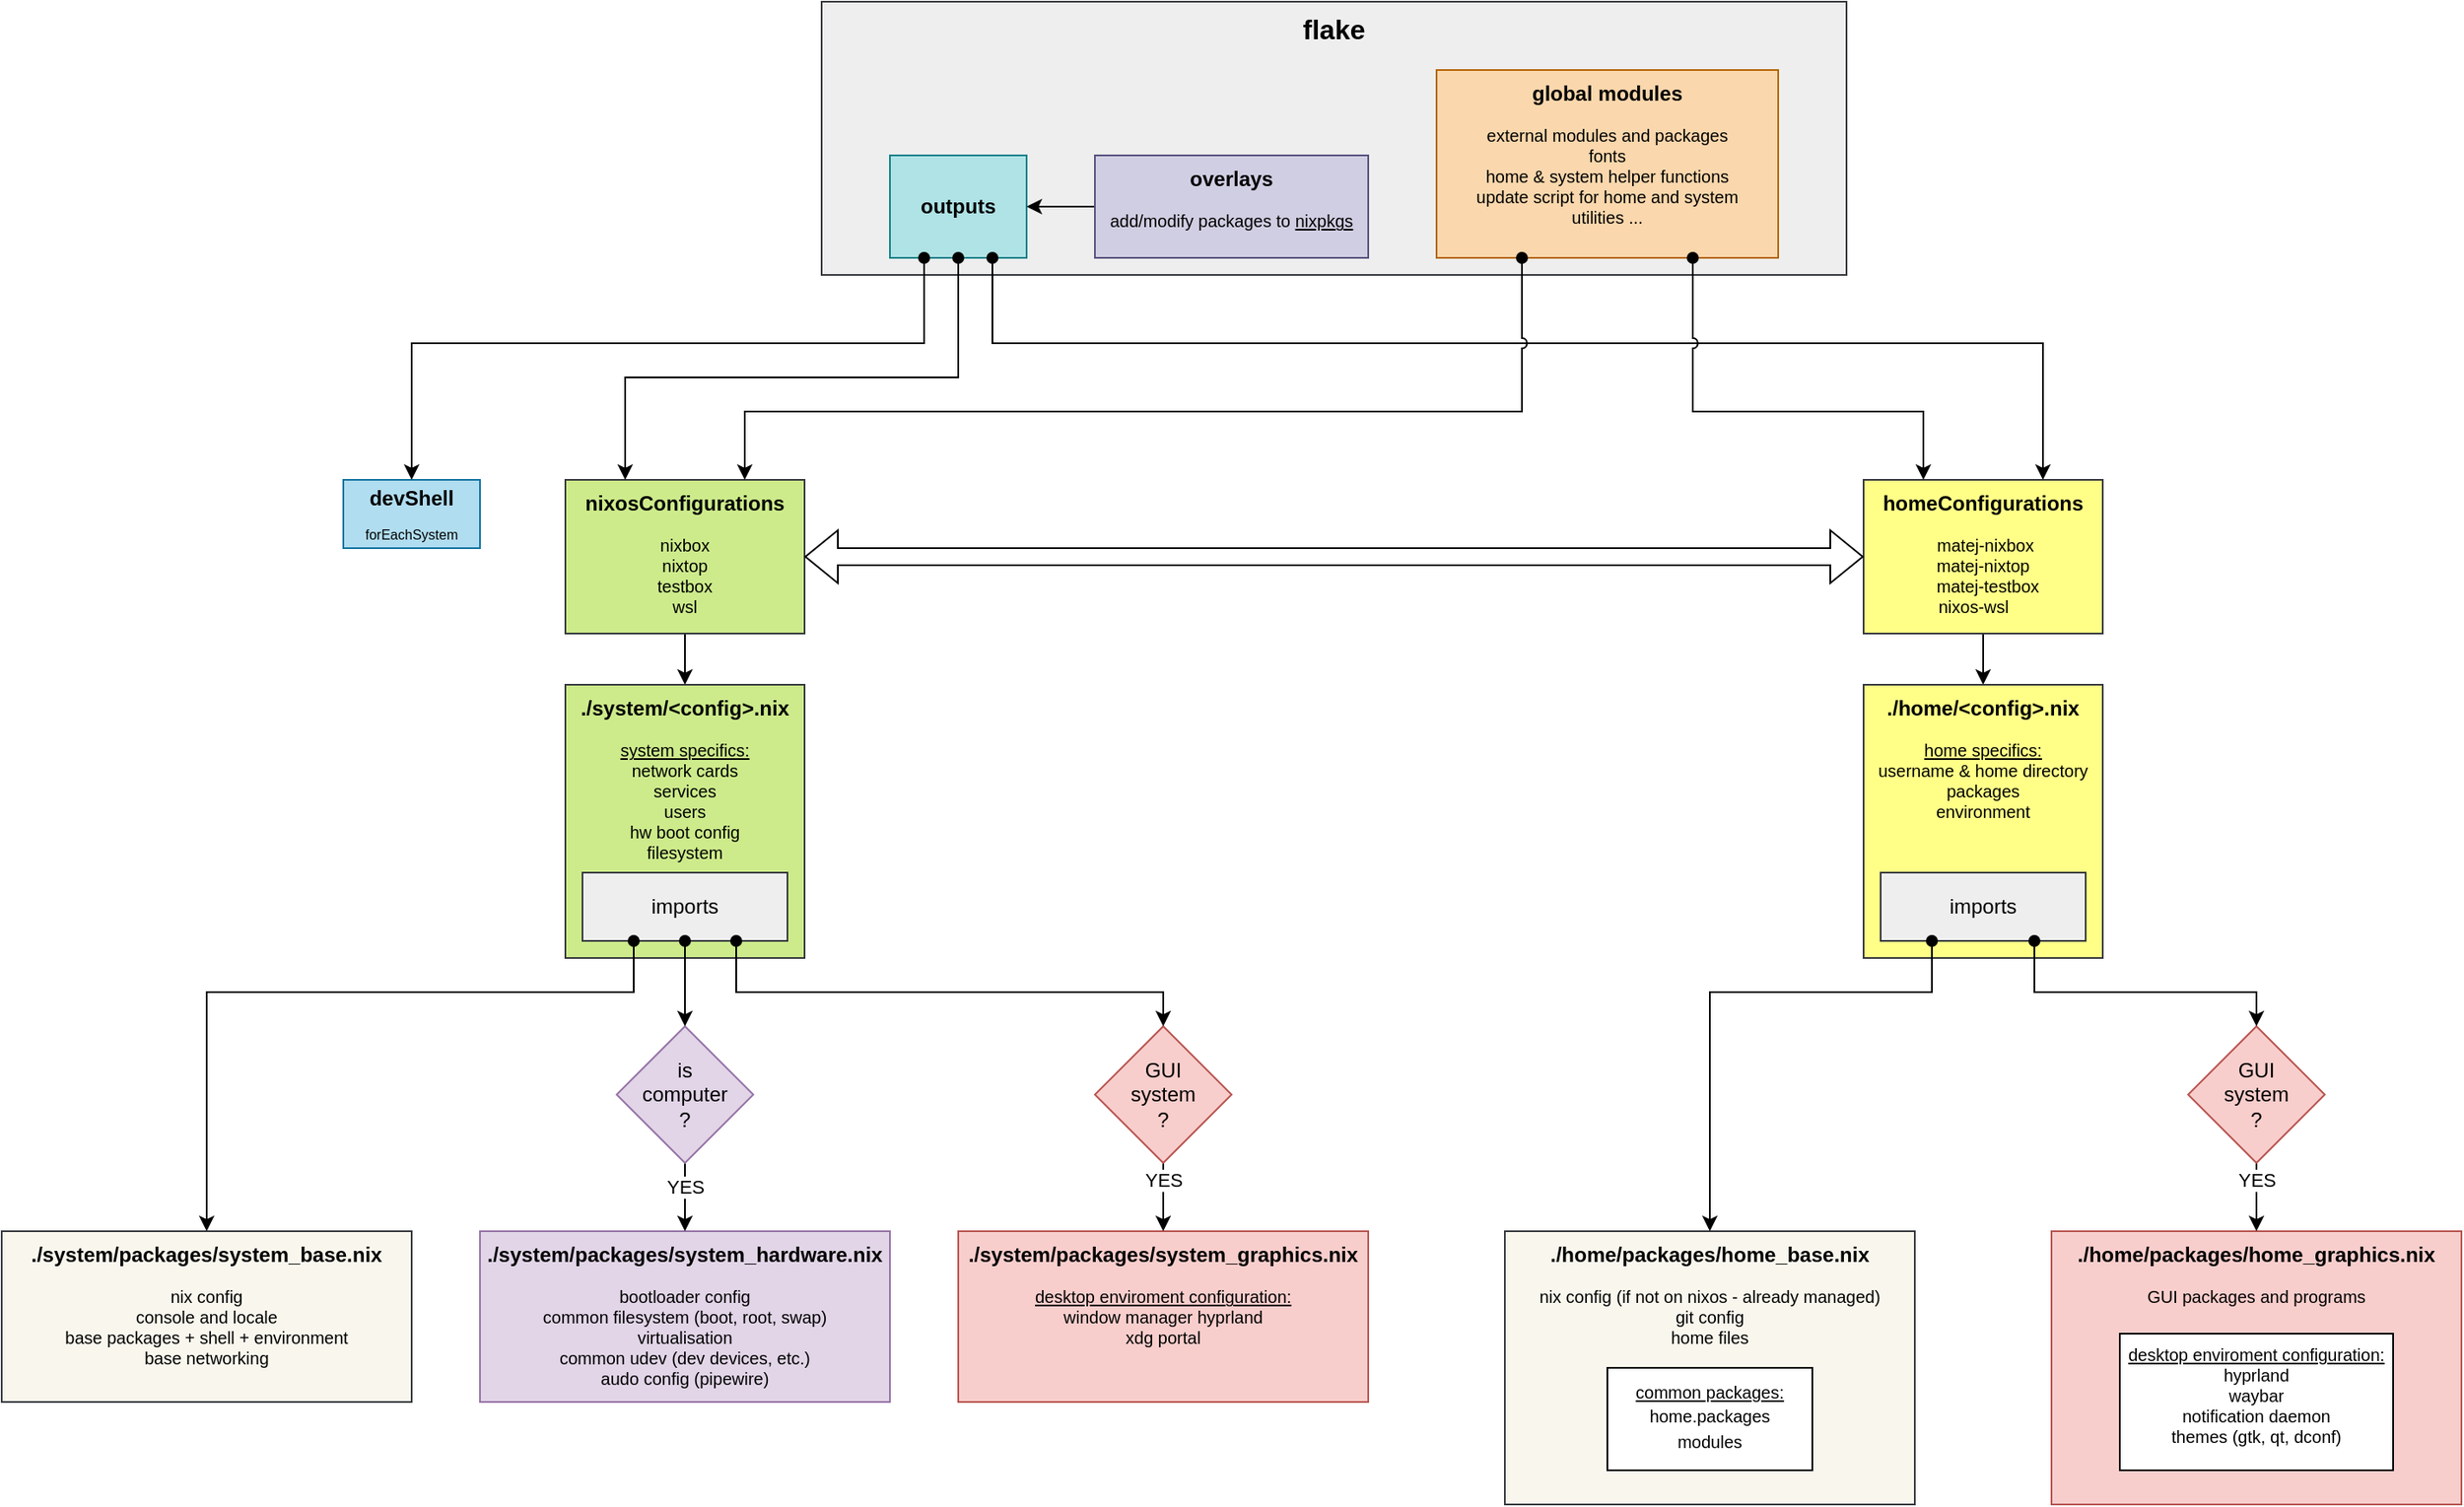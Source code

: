 <mxfile version="24.7.17">
  <diagram name="Page-1" id="z0ljnuLZ8hvUcW86Dbfz">
    <mxGraphModel dx="2077" dy="1123" grid="1" gridSize="10" guides="1" tooltips="1" connect="1" arrows="1" fold="1" page="1" pageScale="1" pageWidth="1654" pageHeight="1169" math="0" shadow="0">
      <root>
        <mxCell id="0" />
        <mxCell id="1" parent="0" />
        <mxCell id="VeEXooLfWUC7DyRXc2Is-2" value="&lt;b&gt;devShell&lt;/b&gt;&lt;div style=&quot;font-size: 8px;&quot;&gt;&lt;br&gt;&lt;div style=&quot;font-size: 8px;&quot;&gt;forEachSystem&lt;/div&gt;&lt;/div&gt;" style="rounded=0;whiteSpace=wrap;html=1;fillColor=#b1ddf0;strokeColor=#10739e;" vertex="1" parent="1">
          <mxGeometry x="320" y="400" width="80" height="40" as="geometry" />
        </mxCell>
        <mxCell id="VeEXooLfWUC7DyRXc2Is-42" style="edgeStyle=orthogonalEdgeStyle;rounded=0;orthogonalLoop=1;jettySize=auto;html=1;entryX=0.5;entryY=0;entryDx=0;entryDy=0;" edge="1" parent="1" source="VeEXooLfWUC7DyRXc2Is-3" target="VeEXooLfWUC7DyRXc2Is-28">
          <mxGeometry relative="1" as="geometry" />
        </mxCell>
        <mxCell id="VeEXooLfWUC7DyRXc2Is-3" value="&lt;b&gt;homeConfigurations&lt;/b&gt;&lt;div style=&quot;font-size: 10px;&quot;&gt;&lt;br&gt;&lt;/div&gt;&lt;div style=&quot;font-size: 10px;&quot;&gt;&amp;nbsp;matej-nixbox&lt;/div&gt;&lt;div style=&quot;font-size: 10px;&quot;&gt;matej-nixtop&lt;/div&gt;&lt;div style=&quot;font-size: 10px;&quot;&gt;&amp;nbsp; matej-testbox&lt;/div&gt;&lt;div style=&quot;font-size: 10px;&quot;&gt;&lt;span style=&quot;background-color: initial;&quot;&gt;nixos-wsl&amp;nbsp; &amp;nbsp;&amp;nbsp;&lt;/span&gt;&lt;/div&gt;" style="rounded=0;whiteSpace=wrap;html=1;verticalAlign=top;fillColor=#ffff88;strokeColor=#36393d;" vertex="1" parent="1">
          <mxGeometry x="1210" y="400" width="140" height="90" as="geometry" />
        </mxCell>
        <mxCell id="VeEXooLfWUC7DyRXc2Is-13" style="edgeStyle=orthogonalEdgeStyle;rounded=0;orthogonalLoop=1;jettySize=auto;html=1;entryX=0.5;entryY=0;entryDx=0;entryDy=0;" edge="1" parent="1" source="VeEXooLfWUC7DyRXc2Is-6" target="VeEXooLfWUC7DyRXc2Is-12">
          <mxGeometry relative="1" as="geometry" />
        </mxCell>
        <mxCell id="VeEXooLfWUC7DyRXc2Is-6" value="&lt;b&gt;nixosConfigurations&lt;/b&gt;&lt;div style=&quot;font-size: 10px;&quot;&gt;&lt;font style=&quot;font-size: 10px;&quot;&gt;&lt;br&gt;&lt;/font&gt;&lt;/div&gt;&lt;div style=&quot;font-size: 10px;&quot;&gt;&lt;font style=&quot;font-size: 10px;&quot;&gt;nixbox&lt;/font&gt;&lt;/div&gt;&lt;div style=&quot;font-size: 10px;&quot;&gt;&lt;font style=&quot;font-size: 10px;&quot;&gt;nixtop&lt;/font&gt;&lt;/div&gt;&lt;div style=&quot;font-size: 10px;&quot;&gt;&lt;font style=&quot;font-size: 10px;&quot;&gt;testbox&lt;/font&gt;&lt;/div&gt;&lt;div style=&quot;font-size: 10px;&quot;&gt;&lt;font style=&quot;font-size: 10px;&quot;&gt;wsl&lt;/font&gt;&lt;/div&gt;" style="rounded=0;whiteSpace=wrap;html=1;verticalAlign=top;fillColor=#cdeb8b;strokeColor=#36393d;" vertex="1" parent="1">
          <mxGeometry x="450" y="400" width="140" height="90" as="geometry" />
        </mxCell>
        <mxCell id="VeEXooLfWUC7DyRXc2Is-10" value="" style="shape=flexArrow;endArrow=classic;startArrow=classic;html=1;rounded=0;entryX=0;entryY=0.5;entryDx=0;entryDy=0;exitX=1;exitY=0.5;exitDx=0;exitDy=0;" edge="1" parent="1" source="VeEXooLfWUC7DyRXc2Is-6" target="VeEXooLfWUC7DyRXc2Is-3">
          <mxGeometry width="100" height="100" relative="1" as="geometry">
            <mxPoint x="390" y="530" as="sourcePoint" />
            <mxPoint x="490" y="430" as="targetPoint" />
          </mxGeometry>
        </mxCell>
        <mxCell id="VeEXooLfWUC7DyRXc2Is-12" value="&lt;b&gt;./system/&amp;lt;config&amp;gt;.nix&lt;/b&gt;&lt;div style=&quot;font-size: 10px;&quot;&gt;&lt;font style=&quot;font-size: 10px;&quot;&gt;&lt;br&gt;&lt;/font&gt;&lt;/div&gt;&lt;div style=&quot;font-size: 10px;&quot;&gt;&lt;font style=&quot;font-size: 10px;&quot;&gt;&lt;u&gt;system specifics:&lt;/u&gt;&lt;/font&gt;&lt;/div&gt;&lt;div style=&quot;font-size: 10px;&quot;&gt;&lt;font style=&quot;font-size: 10px;&quot;&gt;network cards&lt;/font&gt;&lt;/div&gt;&lt;div style=&quot;font-size: 10px;&quot;&gt;services&lt;/div&gt;&lt;div style=&quot;font-size: 10px;&quot;&gt;users&lt;/div&gt;&lt;div style=&quot;font-size: 10px;&quot;&gt;hw boot config&lt;/div&gt;&lt;div style=&quot;font-size: 10px;&quot;&gt;filesystem&lt;/div&gt;&lt;div style=&quot;font-size: 10px;&quot;&gt;&lt;br&gt;&lt;/div&gt;" style="rounded=0;whiteSpace=wrap;html=1;verticalAlign=top;fillColor=#cdeb8b;strokeColor=#36393d;" vertex="1" parent="1">
          <mxGeometry x="450" y="520" width="140" height="160" as="geometry" />
        </mxCell>
        <mxCell id="VeEXooLfWUC7DyRXc2Is-14" value="&lt;b&gt;./system/packages/system_base.nix&lt;/b&gt;&lt;div style=&quot;font-size: 10px;&quot;&gt;&lt;font style=&quot;font-size: 10px;&quot;&gt;&lt;br&gt;&lt;/font&gt;&lt;/div&gt;&lt;div style=&quot;font-size: 10px;&quot;&gt;nix config&lt;/div&gt;&lt;div style=&quot;font-size: 10px;&quot;&gt;console and locale&lt;/div&gt;&lt;div style=&quot;font-size: 10px;&quot;&gt;base packages + shell + environment&lt;/div&gt;&lt;div style=&quot;font-size: 10px;&quot;&gt;base networking&lt;/div&gt;" style="rounded=0;whiteSpace=wrap;html=1;verticalAlign=top;fillColor=#f9f7ed;strokeColor=#36393d;" vertex="1" parent="1">
          <mxGeometry x="120" y="840" width="240" height="100" as="geometry" />
        </mxCell>
        <mxCell id="VeEXooLfWUC7DyRXc2Is-15" value="&lt;b&gt;./system/packages/system_graphics.nix&lt;/b&gt;&lt;div style=&quot;font-size: 10px;&quot;&gt;&lt;br&gt;&lt;/div&gt;&lt;div style=&quot;font-size: 10px;&quot;&gt;&lt;u&gt;desktop enviroment configuration:&lt;/u&gt;&lt;/div&gt;&lt;div style=&quot;font-size: 10px;&quot;&gt;window manager hyprland&lt;/div&gt;&lt;div style=&quot;font-size: 10px;&quot;&gt;xdg portal&lt;/div&gt;" style="rounded=0;whiteSpace=wrap;html=1;verticalAlign=top;fillColor=#f8cecc;strokeColor=#b85450;" vertex="1" parent="1">
          <mxGeometry x="680" y="840" width="240" height="100" as="geometry" />
        </mxCell>
        <mxCell id="VeEXooLfWUC7DyRXc2Is-16" value="&lt;b&gt;./system/packages/system_hardware.nix&lt;/b&gt;&lt;div style=&quot;font-size: 10px;&quot;&gt;&lt;font style=&quot;font-size: 10px;&quot;&gt;&lt;br&gt;&lt;/font&gt;&lt;/div&gt;&lt;div style=&quot;font-size: 10px;&quot;&gt;bootloader config&lt;/div&gt;&lt;div style=&quot;font-size: 10px;&quot;&gt;common filesystem (boot, root, swap)&lt;/div&gt;&lt;div style=&quot;font-size: 10px;&quot;&gt;virtualisation&lt;/div&gt;&lt;div style=&quot;font-size: 10px;&quot;&gt;common udev (dev devices, etc.)&lt;/div&gt;&lt;div style=&quot;font-size: 10px;&quot;&gt;audo config (&lt;span style=&quot;background-color: initial;&quot;&gt;pipewire)&lt;/span&gt;&lt;/div&gt;" style="rounded=0;whiteSpace=wrap;html=1;verticalAlign=top;fillColor=#e1d5e7;strokeColor=#9673a6;" vertex="1" parent="1">
          <mxGeometry x="400" y="840" width="240" height="100" as="geometry" />
        </mxCell>
        <mxCell id="VeEXooLfWUC7DyRXc2Is-20" style="edgeStyle=orthogonalEdgeStyle;rounded=0;orthogonalLoop=1;jettySize=auto;html=1;entryX=0.5;entryY=0;entryDx=0;entryDy=0;" edge="1" parent="1" source="VeEXooLfWUC7DyRXc2Is-18" target="VeEXooLfWUC7DyRXc2Is-16">
          <mxGeometry relative="1" as="geometry" />
        </mxCell>
        <mxCell id="VeEXooLfWUC7DyRXc2Is-21" value="YES" style="edgeLabel;html=1;align=center;verticalAlign=middle;resizable=0;points=[];" vertex="1" connectable="0" parent="VeEXooLfWUC7DyRXc2Is-20">
          <mxGeometry x="-0.321" y="2" relative="1" as="geometry">
            <mxPoint x="-2" as="offset" />
          </mxGeometry>
        </mxCell>
        <mxCell id="VeEXooLfWUC7DyRXc2Is-18" value="&lt;div&gt;is&lt;/div&gt;&lt;div&gt;computer&lt;/div&gt;&lt;div&gt;?&lt;/div&gt;" style="rhombus;whiteSpace=wrap;html=1;verticalAlign=middle;rounded=0;fillColor=#e1d5e7;strokeColor=#9673a6;" vertex="1" parent="1">
          <mxGeometry x="480" y="720" width="80" height="80" as="geometry" />
        </mxCell>
        <mxCell id="VeEXooLfWUC7DyRXc2Is-25" style="edgeStyle=orthogonalEdgeStyle;rounded=0;orthogonalLoop=1;jettySize=auto;html=1;entryX=0.5;entryY=0;entryDx=0;entryDy=0;" edge="1" parent="1" source="VeEXooLfWUC7DyRXc2Is-23" target="VeEXooLfWUC7DyRXc2Is-15">
          <mxGeometry relative="1" as="geometry" />
        </mxCell>
        <mxCell id="VeEXooLfWUC7DyRXc2Is-26" value="YES" style="edgeLabel;html=1;align=center;verticalAlign=middle;resizable=0;points=[];" vertex="1" connectable="0" parent="VeEXooLfWUC7DyRXc2Is-25">
          <mxGeometry x="-0.477" y="-1" relative="1" as="geometry">
            <mxPoint x="1" y="-1" as="offset" />
          </mxGeometry>
        </mxCell>
        <mxCell id="VeEXooLfWUC7DyRXc2Is-23" value="&lt;div&gt;&lt;span style=&quot;background-color: initial;&quot;&gt;GUI&lt;/span&gt;&lt;/div&gt;&lt;div&gt;system&lt;/div&gt;&lt;div&gt;?&lt;/div&gt;" style="rhombus;whiteSpace=wrap;html=1;verticalAlign=middle;rounded=0;fillColor=#f8cecc;strokeColor=#b85450;" vertex="1" parent="1">
          <mxGeometry x="760" y="720" width="80" height="80" as="geometry" />
        </mxCell>
        <mxCell id="VeEXooLfWUC7DyRXc2Is-27" value="imports" style="rounded=0;whiteSpace=wrap;html=1;fillColor=#eeeeee;strokeColor=#36393d;" vertex="1" parent="1">
          <mxGeometry x="460" y="630" width="120" height="40" as="geometry" />
        </mxCell>
        <mxCell id="VeEXooLfWUC7DyRXc2Is-17" style="edgeStyle=orthogonalEdgeStyle;rounded=0;orthogonalLoop=1;jettySize=auto;html=1;entryX=0.5;entryY=0;entryDx=0;entryDy=0;exitX=0.25;exitY=1;exitDx=0;exitDy=0;startArrow=oval;startFill=1;jumpStyle=gap;" edge="1" parent="1" source="VeEXooLfWUC7DyRXc2Is-27" target="VeEXooLfWUC7DyRXc2Is-14">
          <mxGeometry relative="1" as="geometry">
            <Array as="points">
              <mxPoint x="490" y="700" />
              <mxPoint x="240" y="700" />
            </Array>
          </mxGeometry>
        </mxCell>
        <mxCell id="VeEXooLfWUC7DyRXc2Is-19" value="" style="edgeStyle=orthogonalEdgeStyle;rounded=0;orthogonalLoop=1;jettySize=auto;html=1;exitX=0.5;exitY=1;exitDx=0;exitDy=0;startArrow=oval;startFill=1;jumpStyle=gap;" edge="1" parent="1" source="VeEXooLfWUC7DyRXc2Is-27" target="VeEXooLfWUC7DyRXc2Is-18">
          <mxGeometry relative="1" as="geometry" />
        </mxCell>
        <mxCell id="VeEXooLfWUC7DyRXc2Is-24" value="" style="edgeStyle=orthogonalEdgeStyle;rounded=0;orthogonalLoop=1;jettySize=auto;html=1;exitX=0.75;exitY=1;exitDx=0;exitDy=0;startArrow=oval;startFill=1;jumpStyle=arc;jumpSize=7.087;" edge="1" parent="1" source="VeEXooLfWUC7DyRXc2Is-27" target="VeEXooLfWUC7DyRXc2Is-23">
          <mxGeometry relative="1" as="geometry">
            <Array as="points">
              <mxPoint x="550" y="700" />
              <mxPoint x="800" y="700" />
            </Array>
          </mxGeometry>
        </mxCell>
        <mxCell id="VeEXooLfWUC7DyRXc2Is-28" value="&lt;b&gt;./home/&amp;lt;config&amp;gt;.nix&lt;/b&gt;&lt;div style=&quot;font-size: 10px;&quot;&gt;&lt;font style=&quot;font-size: 10px;&quot;&gt;&lt;br&gt;&lt;/font&gt;&lt;/div&gt;&lt;div style=&quot;font-size: 10px;&quot;&gt;&lt;font style=&quot;font-size: 10px;&quot;&gt;&lt;u&gt;home specifics:&lt;/u&gt;&lt;/font&gt;&lt;/div&gt;&lt;div style=&quot;font-size: 10px;&quot;&gt;username &amp;amp; home directory&lt;/div&gt;&lt;div style=&quot;font-size: 10px;&quot;&gt;packages&lt;/div&gt;&lt;div style=&quot;font-size: 10px;&quot;&gt;environment&lt;/div&gt;&lt;div style=&quot;font-size: 10px;&quot;&gt;&lt;br&gt;&lt;/div&gt;" style="rounded=0;whiteSpace=wrap;html=1;verticalAlign=top;fillColor=#ffff88;strokeColor=#36393d;" vertex="1" parent="1">
          <mxGeometry x="1210" y="520" width="140" height="160" as="geometry" />
        </mxCell>
        <mxCell id="VeEXooLfWUC7DyRXc2Is-29" value="&lt;b&gt;./home/packages/home_base.nix&lt;/b&gt;&lt;div style=&quot;font-size: 10px;&quot;&gt;&lt;font style=&quot;font-size: 10px;&quot;&gt;&lt;br&gt;&lt;/font&gt;&lt;/div&gt;&lt;div style=&quot;font-size: 10px;&quot;&gt;nix config (if not on nixos - already managed)&lt;/div&gt;&lt;div style=&quot;font-size: 10px;&quot;&gt;&lt;span style=&quot;background-color: initial;&quot;&gt;git config&lt;/span&gt;&lt;/div&gt;&lt;div style=&quot;font-size: 10px;&quot;&gt;home files&lt;/div&gt;" style="rounded=0;whiteSpace=wrap;html=1;verticalAlign=top;fillColor=#f9f7ed;strokeColor=#36393d;" vertex="1" parent="1">
          <mxGeometry x="1000" y="840" width="240" height="160" as="geometry" />
        </mxCell>
        <mxCell id="VeEXooLfWUC7DyRXc2Is-30" value="&lt;b&gt;./home/packages/home_graphics.nix&lt;/b&gt;&lt;div style=&quot;font-size: 10px;&quot;&gt;&lt;br&gt;&lt;/div&gt;&lt;div style=&quot;font-size: 10px;&quot;&gt;GUI packages and programs&lt;br&gt;&lt;/div&gt;" style="rounded=0;whiteSpace=wrap;html=1;verticalAlign=top;fillColor=#f8cecc;strokeColor=#b85450;" vertex="1" parent="1">
          <mxGeometry x="1320" y="840" width="240" height="160" as="geometry" />
        </mxCell>
        <mxCell id="VeEXooLfWUC7DyRXc2Is-35" style="edgeStyle=orthogonalEdgeStyle;rounded=0;orthogonalLoop=1;jettySize=auto;html=1;entryX=0.5;entryY=0;entryDx=0;entryDy=0;" edge="1" parent="1" source="VeEXooLfWUC7DyRXc2Is-37" target="VeEXooLfWUC7DyRXc2Is-30">
          <mxGeometry relative="1" as="geometry" />
        </mxCell>
        <mxCell id="VeEXooLfWUC7DyRXc2Is-36" value="YES" style="edgeLabel;html=1;align=center;verticalAlign=middle;resizable=0;points=[];" vertex="1" connectable="0" parent="VeEXooLfWUC7DyRXc2Is-35">
          <mxGeometry x="-0.477" y="-1" relative="1" as="geometry">
            <mxPoint x="1" y="-1" as="offset" />
          </mxGeometry>
        </mxCell>
        <mxCell id="VeEXooLfWUC7DyRXc2Is-37" value="&lt;div&gt;&lt;span style=&quot;background-color: initial;&quot;&gt;GUI&lt;/span&gt;&lt;/div&gt;&lt;div&gt;system&lt;/div&gt;&lt;div&gt;?&lt;/div&gt;" style="rhombus;whiteSpace=wrap;html=1;verticalAlign=middle;rounded=0;fillColor=#f8cecc;strokeColor=#b85450;" vertex="1" parent="1">
          <mxGeometry x="1400" y="720" width="80" height="80" as="geometry" />
        </mxCell>
        <mxCell id="VeEXooLfWUC7DyRXc2Is-38" value="imports" style="rounded=0;whiteSpace=wrap;html=1;fillColor=#eeeeee;strokeColor=#36393d;" vertex="1" parent="1">
          <mxGeometry x="1220" y="630" width="120" height="40" as="geometry" />
        </mxCell>
        <mxCell id="VeEXooLfWUC7DyRXc2Is-39" style="edgeStyle=orthogonalEdgeStyle;rounded=0;orthogonalLoop=1;jettySize=auto;html=1;entryX=0.5;entryY=0;entryDx=0;entryDy=0;exitX=0.25;exitY=1;exitDx=0;exitDy=0;startArrow=oval;startFill=1;jumpStyle=gap;" edge="1" parent="1" source="VeEXooLfWUC7DyRXc2Is-38" target="VeEXooLfWUC7DyRXc2Is-29">
          <mxGeometry relative="1" as="geometry">
            <Array as="points">
              <mxPoint x="1250" y="700" />
              <mxPoint x="1120" y="700" />
            </Array>
          </mxGeometry>
        </mxCell>
        <mxCell id="VeEXooLfWUC7DyRXc2Is-41" value="" style="edgeStyle=orthogonalEdgeStyle;rounded=0;orthogonalLoop=1;jettySize=auto;html=1;exitX=0.75;exitY=1;exitDx=0;exitDy=0;startArrow=oval;startFill=1;jumpStyle=arc;jumpSize=7.087;" edge="1" parent="1" source="VeEXooLfWUC7DyRXc2Is-38" target="VeEXooLfWUC7DyRXc2Is-37">
          <mxGeometry relative="1" as="geometry">
            <Array as="points">
              <mxPoint x="1310" y="700" />
              <mxPoint x="1440" y="700" />
            </Array>
          </mxGeometry>
        </mxCell>
        <mxCell id="VeEXooLfWUC7DyRXc2Is-43" value="&lt;span style=&quot;font-size: 10px;&quot;&gt;&lt;u&gt;common packages:&lt;/u&gt;&lt;/span&gt;&lt;div&gt;&lt;span style=&quot;font-size: 10px;&quot;&gt;home.packages&lt;/span&gt;&lt;/div&gt;&lt;div&gt;&lt;span style=&quot;font-size: 10px;&quot;&gt;modules&lt;/span&gt;&lt;/div&gt;" style="rounded=0;whiteSpace=wrap;html=1;verticalAlign=top;" vertex="1" parent="1">
          <mxGeometry x="1060" y="920" width="120" height="60" as="geometry" />
        </mxCell>
        <mxCell id="VeEXooLfWUC7DyRXc2Is-44" value="&lt;div style=&quot;font-size: 10px;&quot;&gt;&lt;u&gt;desktop enviroment configuration:&lt;/u&gt;&lt;/div&gt;&lt;div style=&quot;font-size: 10px;&quot;&gt;hyprland&lt;/div&gt;&lt;div style=&quot;font-size: 10px;&quot;&gt;waybar&lt;/div&gt;&lt;div style=&quot;font-size: 10px;&quot;&gt;notification daemon&lt;/div&gt;&lt;div style=&quot;font-size: 10px;&quot;&gt;themes (gtk, qt, dconf)&lt;/div&gt;&lt;div style=&quot;font-size: 10px;&quot;&gt;&lt;br&gt;&lt;/div&gt;" style="rounded=0;whiteSpace=wrap;html=1;verticalAlign=top;" vertex="1" parent="1">
          <mxGeometry x="1360" y="900" width="160" height="80" as="geometry" />
        </mxCell>
        <mxCell id="VeEXooLfWUC7DyRXc2Is-47" value="" style="group;fontStyle=1" vertex="1" connectable="0" parent="1">
          <mxGeometry x="600" y="160" width="600" height="130" as="geometry" />
        </mxCell>
        <mxCell id="VeEXooLfWUC7DyRXc2Is-1" value="&lt;font style=&quot;font-size: 16px;&quot;&gt;flake&lt;/font&gt;" style="rounded=0;whiteSpace=wrap;html=1;fontStyle=1;verticalAlign=top;fillColor=#eeeeee;strokeColor=#36393d;" vertex="1" parent="VeEXooLfWUC7DyRXc2Is-47">
          <mxGeometry y="-40" width="600" height="160" as="geometry" />
        </mxCell>
        <mxCell id="VeEXooLfWUC7DyRXc2Is-45" value="outputs" style="rounded=0;whiteSpace=wrap;html=1;fontStyle=1;fillColor=#b0e3e6;strokeColor=#0e8088;" vertex="1" parent="VeEXooLfWUC7DyRXc2Is-47">
          <mxGeometry x="40" y="50" width="80" height="60" as="geometry" />
        </mxCell>
        <mxCell id="VeEXooLfWUC7DyRXc2Is-54" style="edgeStyle=orthogonalEdgeStyle;rounded=0;orthogonalLoop=1;jettySize=auto;html=1;entryX=1;entryY=0.5;entryDx=0;entryDy=0;" edge="1" parent="VeEXooLfWUC7DyRXc2Is-47" source="VeEXooLfWUC7DyRXc2Is-48" target="VeEXooLfWUC7DyRXc2Is-45">
          <mxGeometry relative="1" as="geometry" />
        </mxCell>
        <mxCell id="VeEXooLfWUC7DyRXc2Is-48" value="overlays&lt;div style=&quot;font-size: 10px;&quot;&gt;&lt;br&gt;&lt;/div&gt;&lt;div style=&quot;font-size: 10px;&quot;&gt;&lt;span style=&quot;font-weight: normal;&quot;&gt;add/modify packages to &lt;u&gt;nixpkgs&lt;/u&gt;&lt;/span&gt;&lt;/div&gt;" style="rounded=0;whiteSpace=wrap;html=1;fontStyle=1;verticalAlign=top;fillColor=#d0cee2;strokeColor=#56517e;" vertex="1" parent="VeEXooLfWUC7DyRXc2Is-47">
          <mxGeometry x="160" y="50" width="160" height="60" as="geometry" />
        </mxCell>
        <mxCell id="VeEXooLfWUC7DyRXc2Is-49" value="global modules&lt;div style=&quot;font-size: 10px;&quot;&gt;&lt;font style=&quot;font-size: 10px;&quot;&gt;&lt;br&gt;&lt;/font&gt;&lt;/div&gt;&lt;div style=&quot;font-size: 10px;&quot;&gt;&lt;span style=&quot;font-weight: normal;&quot;&gt;external modules and packages&lt;/span&gt;&lt;/div&gt;&lt;div style=&quot;font-size: 10px;&quot;&gt;&lt;span style=&quot;font-weight: normal;&quot;&gt;&lt;font style=&quot;font-size: 10px;&quot;&gt;fonts&lt;/font&gt;&lt;/span&gt;&lt;/div&gt;&lt;div style=&quot;font-size: 10px;&quot;&gt;&lt;span style=&quot;font-weight: normal;&quot;&gt;&lt;font style=&quot;font-size: 10px;&quot;&gt;home &amp;amp; system helper functions&lt;/font&gt;&lt;/span&gt;&lt;/div&gt;&lt;div style=&quot;font-size: 10px;&quot;&gt;&lt;span style=&quot;font-weight: normal;&quot;&gt;&lt;font style=&quot;font-size: 10px;&quot;&gt;update script for home and system&lt;/font&gt;&lt;/span&gt;&lt;/div&gt;&lt;div style=&quot;font-size: 10px;&quot;&gt;&lt;span style=&quot;font-weight: normal;&quot;&gt;&lt;font style=&quot;font-size: 10px;&quot;&gt;utilities ...&lt;/font&gt;&lt;/span&gt;&lt;/div&gt;" style="rounded=0;whiteSpace=wrap;html=1;fontStyle=1;verticalAlign=top;fillColor=#fad7ac;strokeColor=#b46504;" vertex="1" parent="VeEXooLfWUC7DyRXc2Is-47">
          <mxGeometry x="360" width="200" height="110" as="geometry" />
        </mxCell>
        <mxCell id="VeEXooLfWUC7DyRXc2Is-4" style="edgeStyle=orthogonalEdgeStyle;rounded=0;orthogonalLoop=1;jettySize=auto;html=1;exitX=0.25;exitY=1;exitDx=0;exitDy=0;entryX=0.5;entryY=0;entryDx=0;entryDy=0;startArrow=oval;startFill=1;" edge="1" parent="1" source="VeEXooLfWUC7DyRXc2Is-45" target="VeEXooLfWUC7DyRXc2Is-2">
          <mxGeometry relative="1" as="geometry">
            <Array as="points">
              <mxPoint x="660" y="320" />
              <mxPoint x="360" y="320" />
            </Array>
          </mxGeometry>
        </mxCell>
        <mxCell id="VeEXooLfWUC7DyRXc2Is-5" style="edgeStyle=orthogonalEdgeStyle;rounded=0;orthogonalLoop=1;jettySize=auto;html=1;exitX=0.75;exitY=1;exitDx=0;exitDy=0;entryX=0.75;entryY=0;entryDx=0;entryDy=0;startArrow=oval;startFill=1;" edge="1" parent="1" source="VeEXooLfWUC7DyRXc2Is-45" target="VeEXooLfWUC7DyRXc2Is-3">
          <mxGeometry relative="1" as="geometry">
            <Array as="points">
              <mxPoint x="700" y="320" />
              <mxPoint x="1315" y="320" />
            </Array>
          </mxGeometry>
        </mxCell>
        <mxCell id="VeEXooLfWUC7DyRXc2Is-7" style="edgeStyle=orthogonalEdgeStyle;rounded=0;orthogonalLoop=1;jettySize=auto;html=1;exitX=0.5;exitY=1;exitDx=0;exitDy=0;entryX=0.25;entryY=0;entryDx=0;entryDy=0;startArrow=oval;startFill=1;" edge="1" parent="1" source="VeEXooLfWUC7DyRXc2Is-45" target="VeEXooLfWUC7DyRXc2Is-6">
          <mxGeometry relative="1" as="geometry">
            <Array as="points">
              <mxPoint x="680" y="340" />
              <mxPoint x="485" y="340" />
            </Array>
          </mxGeometry>
        </mxCell>
        <mxCell id="VeEXooLfWUC7DyRXc2Is-52" style="edgeStyle=orthogonalEdgeStyle;rounded=0;orthogonalLoop=1;jettySize=auto;html=1;exitX=0.25;exitY=1;exitDx=0;exitDy=0;entryX=0.75;entryY=0;entryDx=0;entryDy=0;jumpStyle=arc;startArrow=oval;startFill=1;" edge="1" parent="1" source="VeEXooLfWUC7DyRXc2Is-49" target="VeEXooLfWUC7DyRXc2Is-6">
          <mxGeometry relative="1" as="geometry">
            <Array as="points">
              <mxPoint x="1010" y="360" />
              <mxPoint x="555" y="360" />
            </Array>
          </mxGeometry>
        </mxCell>
        <mxCell id="VeEXooLfWUC7DyRXc2Is-53" style="edgeStyle=orthogonalEdgeStyle;rounded=0;orthogonalLoop=1;jettySize=auto;html=1;exitX=0.75;exitY=1;exitDx=0;exitDy=0;entryX=0.25;entryY=0;entryDx=0;entryDy=0;jumpStyle=arc;startArrow=oval;startFill=1;" edge="1" parent="1" source="VeEXooLfWUC7DyRXc2Is-49" target="VeEXooLfWUC7DyRXc2Is-3">
          <mxGeometry relative="1" as="geometry">
            <Array as="points">
              <mxPoint x="1110" y="360" />
              <mxPoint x="1245" y="360" />
            </Array>
          </mxGeometry>
        </mxCell>
      </root>
    </mxGraphModel>
  </diagram>
</mxfile>
